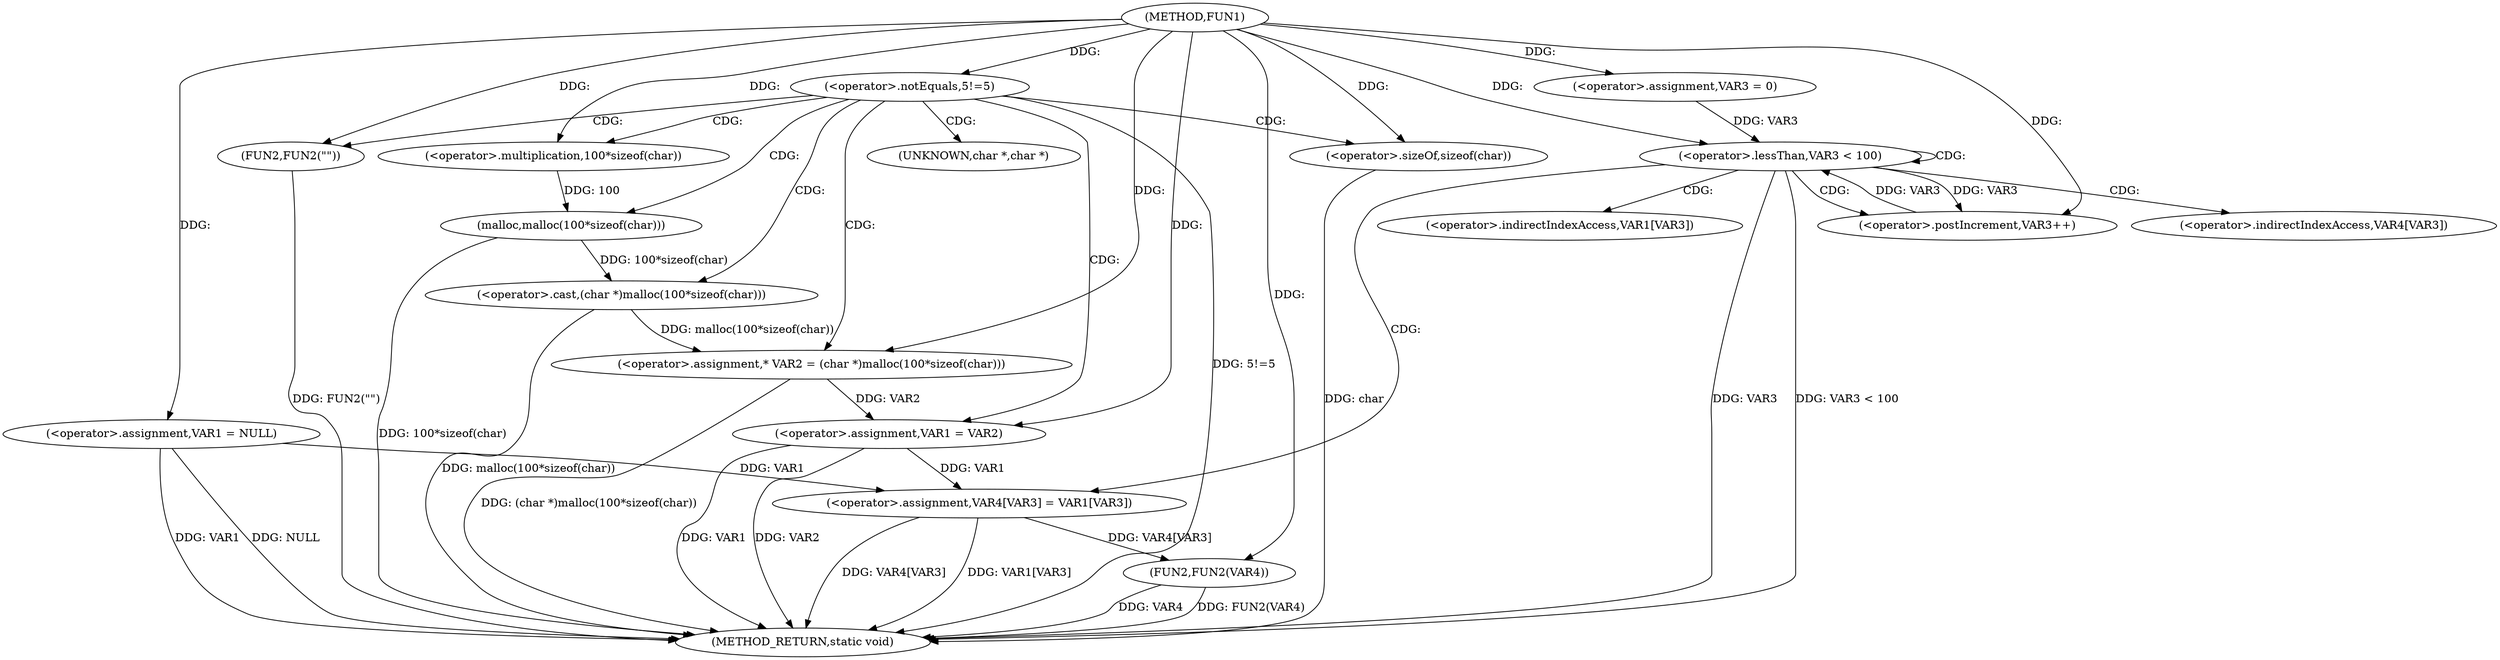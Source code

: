 digraph FUN1 {  
"1000100" [label = "(METHOD,FUN1)" ]
"1000151" [label = "(METHOD_RETURN,static void)" ]
"1000103" [label = "(<operator>.assignment,VAR1 = NULL)" ]
"1000107" [label = "(<operator>.notEquals,5!=5)" ]
"1000111" [label = "(FUN2,FUN2(\"\"))" ]
"1000117" [label = "(<operator>.assignment,* VAR2 = (char *)malloc(100*sizeof(char)))" ]
"1000119" [label = "(<operator>.cast,(char *)malloc(100*sizeof(char)))" ]
"1000121" [label = "(malloc,malloc(100*sizeof(char)))" ]
"1000122" [label = "(<operator>.multiplication,100*sizeof(char))" ]
"1000124" [label = "(<operator>.sizeOf,sizeof(char))" ]
"1000126" [label = "(<operator>.assignment,VAR1 = VAR2)" ]
"1000133" [label = "(<operator>.assignment,VAR3 = 0)" ]
"1000136" [label = "(<operator>.lessThan,VAR3 < 100)" ]
"1000139" [label = "(<operator>.postIncrement,VAR3++)" ]
"1000142" [label = "(<operator>.assignment,VAR4[VAR3] = VAR1[VAR3])" ]
"1000149" [label = "(FUN2,FUN2(VAR4))" ]
"1000120" [label = "(UNKNOWN,char *,char *)" ]
"1000143" [label = "(<operator>.indirectIndexAccess,VAR4[VAR3])" ]
"1000146" [label = "(<operator>.indirectIndexAccess,VAR1[VAR3])" ]
  "1000124" -> "1000151"  [ label = "DDG: char"] 
  "1000107" -> "1000151"  [ label = "DDG: 5!=5"] 
  "1000103" -> "1000151"  [ label = "DDG: VAR1"] 
  "1000103" -> "1000151"  [ label = "DDG: NULL"] 
  "1000119" -> "1000151"  [ label = "DDG: malloc(100*sizeof(char))"] 
  "1000149" -> "1000151"  [ label = "DDG: FUN2(VAR4)"] 
  "1000126" -> "1000151"  [ label = "DDG: VAR1"] 
  "1000149" -> "1000151"  [ label = "DDG: VAR4"] 
  "1000126" -> "1000151"  [ label = "DDG: VAR2"] 
  "1000117" -> "1000151"  [ label = "DDG: (char *)malloc(100*sizeof(char))"] 
  "1000142" -> "1000151"  [ label = "DDG: VAR1[VAR3]"] 
  "1000111" -> "1000151"  [ label = "DDG: FUN2(\"\")"] 
  "1000136" -> "1000151"  [ label = "DDG: VAR3"] 
  "1000142" -> "1000151"  [ label = "DDG: VAR4[VAR3]"] 
  "1000136" -> "1000151"  [ label = "DDG: VAR3 < 100"] 
  "1000121" -> "1000151"  [ label = "DDG: 100*sizeof(char)"] 
  "1000100" -> "1000103"  [ label = "DDG: "] 
  "1000100" -> "1000107"  [ label = "DDG: "] 
  "1000100" -> "1000111"  [ label = "DDG: "] 
  "1000119" -> "1000117"  [ label = "DDG: malloc(100*sizeof(char))"] 
  "1000100" -> "1000117"  [ label = "DDG: "] 
  "1000121" -> "1000119"  [ label = "DDG: 100*sizeof(char)"] 
  "1000122" -> "1000121"  [ label = "DDG: 100"] 
  "1000100" -> "1000122"  [ label = "DDG: "] 
  "1000100" -> "1000124"  [ label = "DDG: "] 
  "1000117" -> "1000126"  [ label = "DDG: VAR2"] 
  "1000100" -> "1000126"  [ label = "DDG: "] 
  "1000100" -> "1000133"  [ label = "DDG: "] 
  "1000139" -> "1000136"  [ label = "DDG: VAR3"] 
  "1000133" -> "1000136"  [ label = "DDG: VAR3"] 
  "1000100" -> "1000136"  [ label = "DDG: "] 
  "1000136" -> "1000139"  [ label = "DDG: VAR3"] 
  "1000100" -> "1000139"  [ label = "DDG: "] 
  "1000103" -> "1000142"  [ label = "DDG: VAR1"] 
  "1000126" -> "1000142"  [ label = "DDG: VAR1"] 
  "1000142" -> "1000149"  [ label = "DDG: VAR4[VAR3]"] 
  "1000100" -> "1000149"  [ label = "DDG: "] 
  "1000107" -> "1000121"  [ label = "CDG: "] 
  "1000107" -> "1000120"  [ label = "CDG: "] 
  "1000107" -> "1000117"  [ label = "CDG: "] 
  "1000107" -> "1000111"  [ label = "CDG: "] 
  "1000107" -> "1000126"  [ label = "CDG: "] 
  "1000107" -> "1000124"  [ label = "CDG: "] 
  "1000107" -> "1000119"  [ label = "CDG: "] 
  "1000107" -> "1000122"  [ label = "CDG: "] 
  "1000136" -> "1000143"  [ label = "CDG: "] 
  "1000136" -> "1000142"  [ label = "CDG: "] 
  "1000136" -> "1000139"  [ label = "CDG: "] 
  "1000136" -> "1000146"  [ label = "CDG: "] 
  "1000136" -> "1000136"  [ label = "CDG: "] 
}
